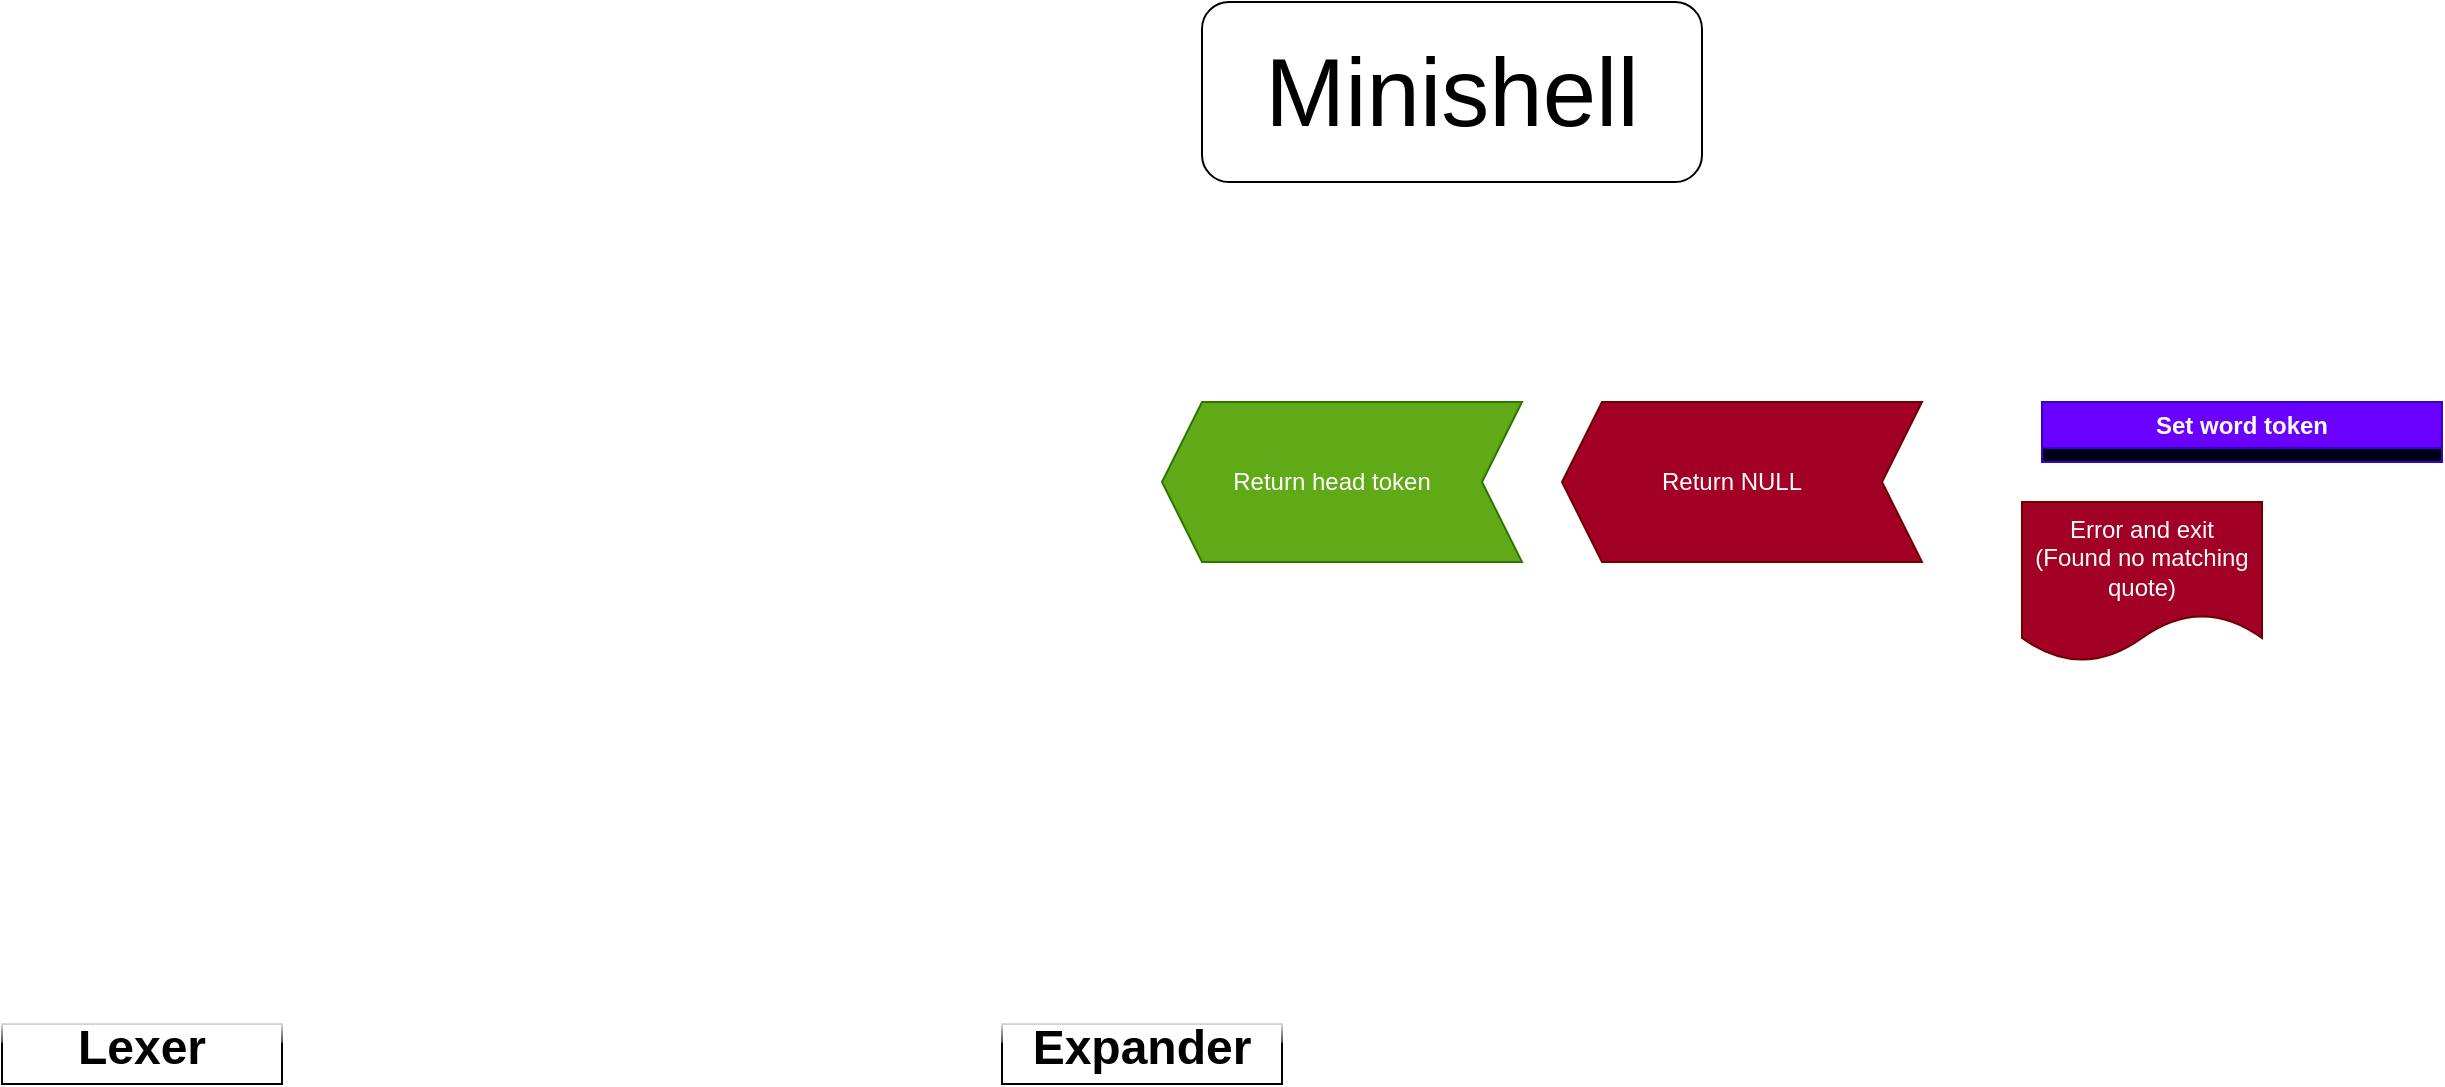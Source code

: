 <mxfile>
    <diagram id="C5RBs43oDa-KdzZeNtuy" name="Page-1">
        <mxGraphModel dx="2443" dy="1748" grid="1" gridSize="10" guides="1" tooltips="1" connect="1" arrows="1" fold="1" page="1" pageScale="1" pageWidth="827" pageHeight="1169" math="0" shadow="0">
            <root>
                <mxCell id="WIyWlLk6GJQsqaUBKTNV-0"/>
                <mxCell id="WIyWlLk6GJQsqaUBKTNV-1" parent="WIyWlLk6GJQsqaUBKTNV-0"/>
                <mxCell id="1C_44WFIdd-TZcVhpwmm-1" value="Lexer" style="swimlane;whiteSpace=wrap;html=1;swimlaneFillColor=none;labelBackgroundColor=none;labelBorderColor=none;fontSize=24;horizontal=1;fontStyle=1;align=center;perimeterSpacing=0;swimlaneLine=0;rounded=0;glass=1;shadow=0;" parent="WIyWlLk6GJQsqaUBKTNV-1" vertex="1" collapsed="1">
                    <mxGeometry x="-1590" y="-599" width="140" height="30" as="geometry">
                        <mxRectangle x="-1590" y="-599" width="1740" height="2419" as="alternateBounds"/>
                    </mxGeometry>
                </mxCell>
                <mxCell id="WIyWlLk6GJQsqaUBKTNV-3" value="Input string" style="rounded=1;whiteSpace=wrap;html=1;fontSize=12;glass=0;strokeWidth=1;shadow=0;" parent="1C_44WFIdd-TZcVhpwmm-1" vertex="1">
                    <mxGeometry x="540" y="170" width="120" height="40" as="geometry"/>
                </mxCell>
                <mxCell id="WIyWlLk6GJQsqaUBKTNV-6" value="is emptly?" style="rhombus;whiteSpace=wrap;html=1;shadow=0;fontFamily=Helvetica;fontSize=12;align=center;strokeWidth=1;spacing=6;spacingTop=-4;" parent="1C_44WFIdd-TZcVhpwmm-1" vertex="1">
                    <mxGeometry x="550" y="260" width="100" height="80" as="geometry"/>
                </mxCell>
                <mxCell id="WIyWlLk6GJQsqaUBKTNV-2" value="" style="rounded=0;html=1;jettySize=auto;orthogonalLoop=1;fontSize=11;endArrow=classic;endFill=1;endSize=8;strokeWidth=2;shadow=0;labelBackgroundColor=none;edgeStyle=orthogonalEdgeStyle;startArrow=oval;startFill=1;" parent="1C_44WFIdd-TZcVhpwmm-1" source="WIyWlLk6GJQsqaUBKTNV-3" target="WIyWlLk6GJQsqaUBKTNV-6" edge="1">
                    <mxGeometry relative="1" as="geometry"/>
                </mxCell>
                <mxCell id="WIyWlLk6GJQsqaUBKTNV-10" value="Special symbol?" style="rhombus;whiteSpace=wrap;html=1;shadow=0;fontFamily=Helvetica;fontSize=12;align=center;strokeWidth=1;spacing=6;spacingTop=-10;rounded=0;fillColor=default;" parent="1C_44WFIdd-TZcVhpwmm-1" vertex="1">
                    <mxGeometry x="699.94" y="1100" width="125" height="100" as="geometry"/>
                </mxCell>
                <mxCell id="TVcretjCaAnTR16Wa2_M-7" value="Scan char" style="rounded=1;whiteSpace=wrap;html=1;strokeWidth=1;" parent="1C_44WFIdd-TZcVhpwmm-1" vertex="1">
                    <mxGeometry x="549.94" y="580" width="100" height="40" as="geometry"/>
                </mxCell>
                <mxCell id="TVcretjCaAnTR16Wa2_M-4" value="No" style="edgeStyle=orthogonalEdgeStyle;rounded=0;orthogonalLoop=1;jettySize=auto;html=1;entryX=0.5;entryY=0;entryDx=0;entryDy=0;startArrow=oval;startFill=1;strokeWidth=2;" parent="1C_44WFIdd-TZcVhpwmm-1" source="WIyWlLk6GJQsqaUBKTNV-6" target="0" edge="1">
                    <mxGeometry x="-0.24" y="10" relative="1" as="geometry">
                        <mxPoint x="600" y="400" as="targetPoint"/>
                        <mxPoint as="offset"/>
                    </mxGeometry>
                </mxCell>
                <mxCell id="TVcretjCaAnTR16Wa2_M-26" style="edgeStyle=orthogonalEdgeStyle;orthogonalLoop=1;jettySize=auto;html=1;entryX=1;entryY=0.5;entryDx=0;entryDy=0;rounded=0;startArrow=oval;startFill=1;exitX=0.5;exitY=0;exitDx=0;exitDy=0;strokeWidth=2;" parent="1C_44WFIdd-TZcVhpwmm-1" source="TVcretjCaAnTR16Wa2_M-10" target="TVcretjCaAnTR16Wa2_M-7" edge="1">
                    <mxGeometry relative="1" as="geometry"/>
                </mxCell>
                <mxCell id="TVcretjCaAnTR16Wa2_M-10" value="move pointer based on return value" style="rounded=1;whiteSpace=wrap;html=1;strokeWidth=1;" parent="1C_44WFIdd-TZcVhpwmm-1" vertex="1">
                    <mxGeometry x="933.94" y="890" width="120" height="60" as="geometry"/>
                </mxCell>
                <mxCell id="TVcretjCaAnTR16Wa2_M-39" style="edgeStyle=orthogonalEdgeStyle;rounded=0;orthogonalLoop=1;jettySize=auto;html=1;entryX=0;entryY=0.5;entryDx=0;entryDy=0;startArrow=oval;startFill=1;strokeWidth=2;exitX=0.5;exitY=1;exitDx=0;exitDy=0;" parent="1C_44WFIdd-TZcVhpwmm-1" source="TVcretjCaAnTR16Wa2_M-185" target="WIyWlLk6GJQsqaUBKTNV-10" edge="1">
                    <mxGeometry relative="1" as="geometry">
                        <mxPoint x="599.94" y="1155" as="targetPoint"/>
                        <Array as="points">
                            <mxPoint x="599.94" y="1150"/>
                        </Array>
                        <mxPoint x="549.94" y="1129" as="sourcePoint"/>
                    </mxGeometry>
                </mxCell>
                <mxCell id="TVcretjCaAnTR16Wa2_M-37" value="End of line?" style="rhombus;whiteSpace=wrap;html=1;strokeWidth=1;" parent="1C_44WFIdd-TZcVhpwmm-1" vertex="1">
                    <mxGeometry x="539.94" y="860" width="120" height="120" as="geometry"/>
                </mxCell>
                <mxCell id="TVcretjCaAnTR16Wa2_M-71" style="edgeStyle=orthogonalEdgeStyle;rounded=0;orthogonalLoop=1;jettySize=auto;html=1;entryX=0.5;entryY=1;entryDx=0;entryDy=0;fillColor=#dae8fc;gradientColor=#7ea6e0;strokeColor=#6c8ebf;exitX=0.5;exitY=1;exitDx=0;exitDy=0;startArrow=oval;startFill=1;strokeWidth=2;" parent="1C_44WFIdd-TZcVhpwmm-1" source="TVcretjCaAnTR16Wa2_M-58" target="TVcretjCaAnTR16Wa2_M-10" edge="1">
                    <mxGeometry relative="1" as="geometry">
                        <Array as="points">
                            <mxPoint x="993.94" y="1185"/>
                            <mxPoint x="1109.94" y="1185"/>
                            <mxPoint x="1109.94" y="1043"/>
                            <mxPoint x="993.94" y="1043"/>
                        </Array>
                    </mxGeometry>
                </mxCell>
                <mxCell id="TVcretjCaAnTR16Wa2_M-129" value="Return value" style="edgeLabel;html=1;align=center;verticalAlign=middle;resizable=0;points=[];" parent="TVcretjCaAnTR16Wa2_M-71" vertex="1" connectable="0">
                    <mxGeometry x="-0.511" y="-2" relative="1" as="geometry">
                        <mxPoint x="-39" y="13" as="offset"/>
                    </mxGeometry>
                </mxCell>
                <mxCell id="TVcretjCaAnTR16Wa2_M-115" value="Return value" style="edgeStyle=orthogonalEdgeStyle;rounded=0;orthogonalLoop=1;jettySize=auto;html=1;entryX=1;entryY=0.5;entryDx=0;entryDy=0;fillColor=#dae8fc;strokeColor=#6c8ebf;gradientColor=#7ea6e0;startArrow=oval;startFill=1;strokeWidth=2;" parent="1C_44WFIdd-TZcVhpwmm-1" source="TVcretjCaAnTR16Wa2_M-72" target="TVcretjCaAnTR16Wa2_M-10" edge="1">
                    <mxGeometry x="-0.801" y="-20" relative="1" as="geometry">
                        <Array as="points">
                            <mxPoint x="762.94" y="1290"/>
                            <mxPoint x="1129.94" y="1290"/>
                            <mxPoint x="1129.94" y="920"/>
                        </Array>
                        <mxPoint as="offset"/>
                    </mxGeometry>
                </mxCell>
                <mxCell id="TVcretjCaAnTR16Wa2_M-128" style="edgeStyle=orthogonalEdgeStyle;rounded=0;orthogonalLoop=1;jettySize=auto;html=1;entryX=0.5;entryY=0;entryDx=0;entryDy=0;startArrow=oval;startFill=1;strokeWidth=2;" parent="1C_44WFIdd-TZcVhpwmm-1" source="TVcretjCaAnTR16Wa2_M-127" target="WIyWlLk6GJQsqaUBKTNV-3" edge="1">
                    <mxGeometry relative="1" as="geometry"/>
                </mxCell>
                <mxCell id="TVcretjCaAnTR16Wa2_M-127" value="Start" style="triangle;whiteSpace=wrap;html=1;fillColor=#0D4A01;strokeWidth=1;" parent="1C_44WFIdd-TZcVhpwmm-1" vertex="1">
                    <mxGeometry x="559.53" y="70" width="80.94" height="70" as="geometry"/>
                </mxCell>
                <mxCell id="TVcretjCaAnTR16Wa2_M-131" value="Whitspace?" style="rhombus;whiteSpace=wrap;html=1;strokeWidth=1;" parent="1C_44WFIdd-TZcVhpwmm-1" vertex="1">
                    <mxGeometry x="539.94" y="680" width="120" height="120" as="geometry"/>
                </mxCell>
                <mxCell id="TVcretjCaAnTR16Wa2_M-38" style="edgeStyle=orthogonalEdgeStyle;rounded=0;orthogonalLoop=1;jettySize=auto;html=1;startArrow=oval;startFill=1;strokeWidth=2;" parent="1C_44WFIdd-TZcVhpwmm-1" source="TVcretjCaAnTR16Wa2_M-7" target="TVcretjCaAnTR16Wa2_M-131" edge="1">
                    <mxGeometry relative="1" as="geometry"/>
                </mxCell>
                <mxCell id="TVcretjCaAnTR16Wa2_M-137" style="edgeStyle=orthogonalEdgeStyle;rounded=0;orthogonalLoop=1;jettySize=auto;html=1;entryX=0;entryY=0.5;entryDx=0;entryDy=0;startArrow=oval;startFill=1;strokeWidth=2;" parent="1C_44WFIdd-TZcVhpwmm-1" source="TVcretjCaAnTR16Wa2_M-134" target="TVcretjCaAnTR16Wa2_M-7" edge="1">
                    <mxGeometry relative="1" as="geometry">
                        <Array as="points">
                            <mxPoint x="409.94" y="600"/>
                        </Array>
                    </mxGeometry>
                </mxCell>
                <mxCell id="TVcretjCaAnTR16Wa2_M-134" value="move pointer + 1" style="rounded=1;whiteSpace=wrap;html=1;strokeWidth=1;" parent="1C_44WFIdd-TZcVhpwmm-1" vertex="1">
                    <mxGeometry x="339.94" y="715" width="140" height="50" as="geometry"/>
                </mxCell>
                <mxCell id="TVcretjCaAnTR16Wa2_M-136" value="Yes" style="edgeStyle=orthogonalEdgeStyle;rounded=0;orthogonalLoop=1;jettySize=auto;html=1;entryX=1;entryY=0.5;entryDx=0;entryDy=0;startArrow=oval;startFill=1;strokeColor=default;exitX=0;exitY=0.5;exitDx=0;exitDy=0;strokeWidth=2;" parent="1C_44WFIdd-TZcVhpwmm-1" source="TVcretjCaAnTR16Wa2_M-131" target="TVcretjCaAnTR16Wa2_M-134" edge="1">
                    <mxGeometry y="-15" relative="1" as="geometry">
                        <mxPoint x="559.94" y="1175" as="sourcePoint"/>
                        <mxPoint x="499.94" y="1175" as="targetPoint"/>
                        <mxPoint as="offset"/>
                    </mxGeometry>
                </mxCell>
                <mxCell id="TVcretjCaAnTR16Wa2_M-186" style="edgeStyle=orthogonalEdgeStyle;rounded=0;orthogonalLoop=1;jettySize=auto;html=1;startArrow=oval;startFill=1;strokeWidth=2;exitX=0.5;exitY=1;exitDx=0;exitDy=0;entryX=0.5;entryY=0;entryDx=0;entryDy=0;" parent="1C_44WFIdd-TZcVhpwmm-1" source="TVcretjCaAnTR16Wa2_M-37" target="TVcretjCaAnTR16Wa2_M-185" edge="1">
                    <mxGeometry relative="1" as="geometry">
                        <mxPoint x="619.94" y="939" as="sourcePoint"/>
                        <mxPoint x="619.94" y="1049" as="targetPoint"/>
                    </mxGeometry>
                </mxCell>
                <mxCell id="9" value="" style="edgeStyle=none;html=1;" parent="1C_44WFIdd-TZcVhpwmm-1" source="TVcretjCaAnTR16Wa2_M-185" target="8" edge="1">
                    <mxGeometry relative="1" as="geometry"/>
                </mxCell>
                <mxCell id="TVcretjCaAnTR16Wa2_M-185" value="Create new token" style="rounded=1;whiteSpace=wrap;html=1;strokeWidth=1;" parent="1C_44WFIdd-TZcVhpwmm-1" vertex="1">
                    <mxGeometry x="539.94" y="1049" width="120" height="60" as="geometry"/>
                </mxCell>
                <mxCell id="TVcretjCaAnTR16Wa2_M-138" style="edgeStyle=orthogonalEdgeStyle;rounded=0;orthogonalLoop=1;jettySize=auto;html=1;startArrow=oval;startFill=1;strokeWidth=2;entryX=0.5;entryY=0;entryDx=0;entryDy=0;" parent="1C_44WFIdd-TZcVhpwmm-1" target="TVcretjCaAnTR16Wa2_M-37" edge="1">
                    <mxGeometry relative="1" as="geometry">
                        <mxPoint x="599.94" y="809" as="sourcePoint"/>
                        <mxPoint x="599.94" y="849" as="targetPoint"/>
                    </mxGeometry>
                </mxCell>
                <mxCell id="TVcretjCaAnTR16Wa2_M-139" value="No" style="edgeLabel;html=1;align=center;verticalAlign=middle;resizable=0;points=[];" parent="TVcretjCaAnTR16Wa2_M-138" vertex="1" connectable="0">
                    <mxGeometry x="-0.033" y="-2" relative="1" as="geometry">
                        <mxPoint x="22" as="offset"/>
                    </mxGeometry>
                </mxCell>
                <mxCell id="TVcretjCaAnTR16Wa2_M-58" value="Set special symbol token" style="swimlane;whiteSpace=wrap;html=1;swimlaneFillColor=#000014;fillColor=#6a00ff;fontColor=#ffffff;strokeColor=#3700CC;strokeWidth=1;gradientColor=none;verticalAlign=middle;" parent="1C_44WFIdd-TZcVhpwmm-1" vertex="1" collapsed="1">
                    <mxGeometry x="893.94" y="1135" width="200" height="30" as="geometry">
                        <mxRectangle x="893.94" y="1135" width="356" height="435" as="alternateBounds"/>
                    </mxGeometry>
                </mxCell>
                <mxCell id="TVcretjCaAnTR16Wa2_M-63" style="edgeStyle=orthogonalEdgeStyle;rounded=0;orthogonalLoop=1;jettySize=auto;html=1;entryX=0.5;entryY=0;entryDx=0;entryDy=0;" parent="TVcretjCaAnTR16Wa2_M-58" source="TVcretjCaAnTR16Wa2_M-59" target="TVcretjCaAnTR16Wa2_M-61" edge="1">
                    <mxGeometry relative="1" as="geometry"/>
                </mxCell>
                <mxCell id="TVcretjCaAnTR16Wa2_M-59" value="Check which symbol" style="rounded=1;whiteSpace=wrap;html=1;" parent="TVcretjCaAnTR16Wa2_M-58" vertex="1">
                    <mxGeometry x="77.25" y="105" width="177.5" height="30" as="geometry"/>
                </mxCell>
                <mxCell id="TVcretjCaAnTR16Wa2_M-64" style="edgeStyle=orthogonalEdgeStyle;rounded=0;orthogonalLoop=1;jettySize=auto;html=1;entryX=0.5;entryY=0;entryDx=0;entryDy=0;" parent="TVcretjCaAnTR16Wa2_M-58" source="TVcretjCaAnTR16Wa2_M-61" target="TVcretjCaAnTR16Wa2_M-62" edge="1">
                    <mxGeometry relative="1" as="geometry"/>
                </mxCell>
                <mxCell id="TVcretjCaAnTR16Wa2_M-61" value="set token type and string based on symbol" style="rounded=1;whiteSpace=wrap;html=1;" parent="TVcretjCaAnTR16Wa2_M-58" vertex="1">
                    <mxGeometry x="76" y="155" width="181.25" height="35" as="geometry"/>
                </mxCell>
                <mxCell id="TVcretjCaAnTR16Wa2_M-67" style="edgeStyle=orthogonalEdgeStyle;rounded=0;orthogonalLoop=1;jettySize=auto;html=1;entryX=0.5;entryY=0;entryDx=0;entryDy=0;" parent="TVcretjCaAnTR16Wa2_M-58" source="TVcretjCaAnTR16Wa2_M-62" target="TVcretjCaAnTR16Wa2_M-197" edge="1">
                    <mxGeometry relative="1" as="geometry">
                        <mxPoint x="166" y="310" as="targetPoint"/>
                    </mxGeometry>
                </mxCell>
                <mxCell id="TVcretjCaAnTR16Wa2_M-62" value="Set return value based on string length" style="rounded=1;whiteSpace=wrap;html=1;" parent="TVcretjCaAnTR16Wa2_M-58" vertex="1">
                    <mxGeometry x="77.25" y="215" width="177.5" height="40" as="geometry"/>
                </mxCell>
                <mxCell id="TVcretjCaAnTR16Wa2_M-196" style="edgeStyle=orthogonalEdgeStyle;rounded=0;orthogonalLoop=1;jettySize=auto;html=1;entryX=0.5;entryY=0;entryDx=0;entryDy=0;" parent="TVcretjCaAnTR16Wa2_M-58" source="TVcretjCaAnTR16Wa2_M-195" target="TVcretjCaAnTR16Wa2_M-59" edge="1">
                    <mxGeometry relative="1" as="geometry"/>
                </mxCell>
                <mxCell id="TVcretjCaAnTR16Wa2_M-195" value="Start" style="triangle;whiteSpace=wrap;html=1;fillColor=#0D4A01;" parent="TVcretjCaAnTR16Wa2_M-58" vertex="1">
                    <mxGeometry x="137.71" y="35" width="57.81" height="50" as="geometry"/>
                </mxCell>
                <mxCell id="TVcretjCaAnTR16Wa2_M-197" value="Return string length" style="shape=step;perimeter=stepPerimeter;whiteSpace=wrap;html=1;fixedSize=1;flipV=0;flipH=1;spacingRight=10;fillColor=#0050ef;fontColor=#ffffff;strokeColor=#001DBC;" parent="TVcretjCaAnTR16Wa2_M-58" vertex="1">
                    <mxGeometry x="76" y="285" width="180" height="80" as="geometry"/>
                </mxCell>
                <mxCell id="TVcretjCaAnTR16Wa2_M-27" style="edgeStyle=orthogonalEdgeStyle;rounded=0;orthogonalLoop=1;jettySize=auto;html=1;entryX=0.5;entryY=0;entryDx=0;entryDy=0;startArrow=oval;startFill=1;strokeWidth=2;" parent="1C_44WFIdd-TZcVhpwmm-1" source="WIyWlLk6GJQsqaUBKTNV-10" target="TVcretjCaAnTR16Wa2_M-58" edge="1">
                    <mxGeometry relative="1" as="geometry">
                        <mxPoint x="872.44" y="1150" as="targetPoint"/>
                        <Array as="points">
                            <mxPoint x="859.94" y="1150"/>
                            <mxPoint x="859.94" y="1120"/>
                            <mxPoint x="993.94" y="1120"/>
                        </Array>
                    </mxGeometry>
                </mxCell>
                <mxCell id="TVcretjCaAnTR16Wa2_M-35" value="Yes" style="edgeLabel;html=1;align=center;verticalAlign=middle;resizable=0;points=[];" parent="TVcretjCaAnTR16Wa2_M-27" vertex="1" connectable="0">
                    <mxGeometry x="-0.469" y="2" relative="1" as="geometry">
                        <mxPoint x="20" y="-13" as="offset"/>
                    </mxGeometry>
                </mxCell>
                <mxCell id="TVcretjCaAnTR16Wa2_M-72" value="Set word token" style="swimlane;whiteSpace=wrap;html=1;fillColor=#6a00ff;fontColor=#ffffff;strokeColor=#3700CC;swimlaneFillColor=#000014;strokeWidth=1;" parent="1C_44WFIdd-TZcVhpwmm-1" vertex="1" collapsed="1">
                    <mxGeometry x="662.44" y="1245" width="200" height="30" as="geometry">
                        <mxRectangle x="662.44" y="1245" width="1020" height="1035" as="alternateBounds"/>
                    </mxGeometry>
                </mxCell>
                <mxCell id="TVcretjCaAnTR16Wa2_M-82" value="Yes" style="edgeStyle=orthogonalEdgeStyle;rounded=0;orthogonalLoop=1;jettySize=auto;html=1;entryX=0.5;entryY=0;entryDx=0;entryDy=0;" parent="TVcretjCaAnTR16Wa2_M-72" source="TVcretjCaAnTR16Wa2_M-80" target="TVcretjCaAnTR16Wa2_M-81" edge="1">
                    <mxGeometry x="-0.013" y="15" relative="1" as="geometry">
                        <mxPoint as="offset"/>
                    </mxGeometry>
                </mxCell>
                <mxCell id="TVcretjCaAnTR16Wa2_M-100" style="edgeStyle=orthogonalEdgeStyle;rounded=0;orthogonalLoop=1;jettySize=auto;html=1;entryX=0.5;entryY=0;entryDx=0;entryDy=0;" parent="TVcretjCaAnTR16Wa2_M-72" source="TVcretjCaAnTR16Wa2_M-80" target="TVcretjCaAnTR16Wa2_M-99" edge="1">
                    <mxGeometry relative="1" as="geometry"/>
                </mxCell>
                <mxCell id="TVcretjCaAnTR16Wa2_M-101" value="No" style="edgeLabel;html=1;align=center;verticalAlign=middle;resizable=0;points=[];" parent="TVcretjCaAnTR16Wa2_M-100" vertex="1" connectable="0">
                    <mxGeometry x="-0.123" y="-3" relative="1" as="geometry">
                        <mxPoint x="23" as="offset"/>
                    </mxGeometry>
                </mxCell>
                <mxCell id="TVcretjCaAnTR16Wa2_M-80" value="Is single or double quote?" style="rhombus;whiteSpace=wrap;html=1;" parent="TVcretjCaAnTR16Wa2_M-72" vertex="1">
                    <mxGeometry x="299.07" y="140" width="120" height="120" as="geometry"/>
                </mxCell>
                <mxCell id="TVcretjCaAnTR16Wa2_M-189" style="edgeStyle=orthogonalEdgeStyle;rounded=0;orthogonalLoop=1;jettySize=auto;html=1;entryX=0;entryY=0.5;entryDx=0;entryDy=0;fillColor=#dae8fc;gradientColor=#7ea6e0;strokeColor=#6c8ebf;startArrow=none;" parent="TVcretjCaAnTR16Wa2_M-72" source="14" target="TVcretjCaAnTR16Wa2_M-80" edge="1">
                    <mxGeometry relative="1" as="geometry">
                        <Array as="points">
                            <mxPoint x="248" y="200"/>
                        </Array>
                    </mxGeometry>
                </mxCell>
                <mxCell id="TVcretjCaAnTR16Wa2_M-190" value="Return value" style="edgeLabel;html=1;align=center;verticalAlign=middle;resizable=0;points=[];" parent="TVcretjCaAnTR16Wa2_M-189" vertex="1" connectable="0">
                    <mxGeometry x="0.052" y="-2" relative="1" as="geometry">
                        <mxPoint x="263" y="-368" as="offset"/>
                    </mxGeometry>
                </mxCell>
                <mxCell id="TVcretjCaAnTR16Wa2_M-81" value="Search matching quote" style="swimlane;whiteSpace=wrap;html=1;labelBackgroundColor=none;labelBorderColor=none;swimlaneFillColor=default;fillColor=#d80073;strokeColor=#A50040;fontColor=#ffffff;" parent="TVcretjCaAnTR16Wa2_M-72" vertex="1">
                    <mxGeometry x="538.44" y="105" width="462.5" height="645" as="geometry">
                        <mxRectangle x="538.44" y="105" width="170" height="30" as="alternateBounds"/>
                    </mxGeometry>
                </mxCell>
                <mxCell id="TVcretjCaAnTR16Wa2_M-95" style="edgeStyle=orthogonalEdgeStyle;rounded=0;orthogonalLoop=1;jettySize=auto;html=1;entryX=0.5;entryY=0;entryDx=0;entryDy=0;" parent="TVcretjCaAnTR16Wa2_M-81" source="TVcretjCaAnTR16Wa2_M-83" target="TVcretjCaAnTR16Wa2_M-88" edge="1">
                    <mxGeometry relative="1" as="geometry"/>
                </mxCell>
                <mxCell id="TVcretjCaAnTR16Wa2_M-83" value="move pointer + 1" style="rounded=1;whiteSpace=wrap;html=1;" parent="TVcretjCaAnTR16Wa2_M-81" vertex="1">
                    <mxGeometry x="172.5" y="210" width="130" height="30" as="geometry"/>
                </mxCell>
                <mxCell id="TVcretjCaAnTR16Wa2_M-87" value="Yes" style="edgeStyle=orthogonalEdgeStyle;rounded=0;orthogonalLoop=1;jettySize=auto;html=1;entryX=0.5;entryY=0;entryDx=0;entryDy=0;" parent="TVcretjCaAnTR16Wa2_M-81" source="TVcretjCaAnTR16Wa2_M-84" target="TVcretjCaAnTR16Wa2_M-193" edge="1">
                    <mxGeometry y="15" relative="1" as="geometry">
                        <mxPoint x="237.5" y="550" as="targetPoint"/>
                        <mxPoint as="offset"/>
                    </mxGeometry>
                </mxCell>
                <mxCell id="TVcretjCaAnTR16Wa2_M-93" style="edgeStyle=orthogonalEdgeStyle;rounded=0;orthogonalLoop=1;jettySize=auto;html=1;exitX=1;exitY=0.5;exitDx=0;exitDy=0;entryX=1;entryY=0.5;entryDx=0;entryDy=0;" parent="TVcretjCaAnTR16Wa2_M-81" source="TVcretjCaAnTR16Wa2_M-84" target="TVcretjCaAnTR16Wa2_M-83" edge="1">
                    <mxGeometry relative="1" as="geometry">
                        <Array as="points">
                            <mxPoint x="350" y="460"/>
                            <mxPoint x="350" y="225"/>
                        </Array>
                    </mxGeometry>
                </mxCell>
                <mxCell id="TVcretjCaAnTR16Wa2_M-96" value="No" style="edgeLabel;html=1;align=center;verticalAlign=middle;resizable=0;points=[];" parent="TVcretjCaAnTR16Wa2_M-93" vertex="1" connectable="0">
                    <mxGeometry x="-0.145" relative="1" as="geometry">
                        <mxPoint x="17" y="-25" as="offset"/>
                    </mxGeometry>
                </mxCell>
                <mxCell id="TVcretjCaAnTR16Wa2_M-84" value="found matching quote?" style="rhombus;whiteSpace=wrap;html=1;spacingTop=11;" parent="TVcretjCaAnTR16Wa2_M-81" vertex="1">
                    <mxGeometry x="187.5" y="410" width="100" height="100" as="geometry"/>
                </mxCell>
                <mxCell id="TVcretjCaAnTR16Wa2_M-94" style="edgeStyle=orthogonalEdgeStyle;rounded=0;orthogonalLoop=1;jettySize=auto;html=1;entryX=0.5;entryY=0;entryDx=0;entryDy=0;" parent="TVcretjCaAnTR16Wa2_M-81" source="TVcretjCaAnTR16Wa2_M-85" target="TVcretjCaAnTR16Wa2_M-83" edge="1">
                    <mxGeometry relative="1" as="geometry"/>
                </mxCell>
                <mxCell id="TVcretjCaAnTR16Wa2_M-85" value="Save quote in variable" style="rounded=1;whiteSpace=wrap;html=1;" parent="TVcretjCaAnTR16Wa2_M-81" vertex="1">
                    <mxGeometry x="170" y="150" width="135" height="30" as="geometry"/>
                </mxCell>
                <mxCell id="TVcretjCaAnTR16Wa2_M-89" value="No" style="edgeStyle=orthogonalEdgeStyle;rounded=0;orthogonalLoop=1;jettySize=auto;html=1;entryX=0.5;entryY=0;entryDx=0;entryDy=0;labelPosition=center;verticalLabelPosition=middle;align=center;verticalAlign=middle;" parent="TVcretjCaAnTR16Wa2_M-81" source="TVcretjCaAnTR16Wa2_M-88" target="TVcretjCaAnTR16Wa2_M-84" edge="1">
                    <mxGeometry x="0.184" y="15" relative="1" as="geometry">
                        <mxPoint as="offset"/>
                    </mxGeometry>
                </mxCell>
                <mxCell id="TVcretjCaAnTR16Wa2_M-91" style="edgeStyle=orthogonalEdgeStyle;rounded=0;orthogonalLoop=1;jettySize=auto;html=1;entryX=1;entryY=0.5;entryDx=0;entryDy=0;" parent="TVcretjCaAnTR16Wa2_M-81" source="TVcretjCaAnTR16Wa2_M-88" target="TVcretjCaAnTR16Wa2_M-90" edge="1">
                    <mxGeometry relative="1" as="geometry"/>
                </mxCell>
                <mxCell id="TVcretjCaAnTR16Wa2_M-92" value="Yes" style="edgeLabel;html=1;align=center;verticalAlign=middle;resizable=0;points=[];" parent="TVcretjCaAnTR16Wa2_M-91" vertex="1" connectable="0">
                    <mxGeometry x="-0.196" y="1" relative="1" as="geometry">
                        <mxPoint y="-20" as="offset"/>
                    </mxGeometry>
                </mxCell>
                <mxCell id="TVcretjCaAnTR16Wa2_M-88" value="reached end of line?" style="rhombus;whiteSpace=wrap;html=1;spacingTop=10;" parent="TVcretjCaAnTR16Wa2_M-81" vertex="1">
                    <mxGeometry x="187.5" y="279" width="100" height="100" as="geometry"/>
                </mxCell>
                <mxCell id="TVcretjCaAnTR16Wa2_M-90" value="Error and exit&lt;br&gt;(Found no matching quote)" style="shape=document;whiteSpace=wrap;html=1;boundedLbl=1;fillColor=#a20025;fontColor=#ffffff;strokeColor=#6F0000;" parent="TVcretjCaAnTR16Wa2_M-81" vertex="1">
                    <mxGeometry x="10" y="289" width="120" height="80" as="geometry"/>
                </mxCell>
                <mxCell id="TVcretjCaAnTR16Wa2_M-126" style="edgeStyle=orthogonalEdgeStyle;rounded=0;orthogonalLoop=1;jettySize=auto;html=1;entryX=0.5;entryY=0;entryDx=0;entryDy=0;" parent="TVcretjCaAnTR16Wa2_M-81" source="TVcretjCaAnTR16Wa2_M-124" target="TVcretjCaAnTR16Wa2_M-85" edge="1">
                    <mxGeometry relative="1" as="geometry"/>
                </mxCell>
                <mxCell id="TVcretjCaAnTR16Wa2_M-124" value="Start" style="triangle;whiteSpace=wrap;html=1;fillColor=#0D4A01;" parent="TVcretjCaAnTR16Wa2_M-81" vertex="1">
                    <mxGeometry x="197.03" y="50" width="80.94" height="70" as="geometry"/>
                </mxCell>
                <mxCell id="TVcretjCaAnTR16Wa2_M-193" value="Return difference to starting point" style="shape=step;perimeter=stepPerimeter;whiteSpace=wrap;html=1;fixedSize=1;flipV=0;flipH=1;spacingRight=10;fillColor=#0050ef;fontColor=#ffffff;strokeColor=#001DBC;" parent="TVcretjCaAnTR16Wa2_M-81" vertex="1">
                    <mxGeometry x="147.5" y="550" width="180" height="80" as="geometry"/>
                </mxCell>
                <mxCell id="TVcretjCaAnTR16Wa2_M-103" value="" style="edgeStyle=orthogonalEdgeStyle;rounded=0;orthogonalLoop=1;jettySize=auto;html=1;entryX=0.5;entryY=0;entryDx=0;entryDy=0;jumpStyle=line;exitX=0.5;exitY=1;exitDx=0;exitDy=0;" parent="TVcretjCaAnTR16Wa2_M-72" source="TVcretjCaAnTR16Wa2_M-99" target="TVcretjCaAnTR16Wa2_M-109" edge="1">
                    <mxGeometry relative="1" as="geometry">
                        <mxPoint x="417.5" y="435" as="sourcePoint"/>
                        <mxPoint x="139.07" y="370" as="targetPoint"/>
                    </mxGeometry>
                </mxCell>
                <mxCell id="TVcretjCaAnTR16Wa2_M-110" value="Yes" style="edgeLabel;html=1;align=center;verticalAlign=middle;resizable=0;points=[];" parent="TVcretjCaAnTR16Wa2_M-103" vertex="1" connectable="0">
                    <mxGeometry x="-0.224" y="-2" relative="1" as="geometry">
                        <mxPoint x="20" y="-9" as="offset"/>
                    </mxGeometry>
                </mxCell>
                <mxCell id="TVcretjCaAnTR16Wa2_M-112" style="edgeStyle=orthogonalEdgeStyle;rounded=0;orthogonalLoop=1;jettySize=auto;html=1;exitX=0;exitY=0.5;exitDx=0;exitDy=0;entryX=0.5;entryY=1;entryDx=0;entryDy=0;jumpStyle=line;" parent="TVcretjCaAnTR16Wa2_M-72" source="TVcretjCaAnTR16Wa2_M-99" target="TVcretjCaAnTR16Wa2_M-111" edge="1">
                    <mxGeometry relative="1" as="geometry"/>
                </mxCell>
                <mxCell id="TVcretjCaAnTR16Wa2_M-188" value="No" style="edgeLabel;html=1;align=center;verticalAlign=middle;resizable=0;points=[];" parent="TVcretjCaAnTR16Wa2_M-112" vertex="1" connectable="0">
                    <mxGeometry x="-0.562" y="-1" relative="1" as="geometry">
                        <mxPoint x="-20" y="-19" as="offset"/>
                    </mxGeometry>
                </mxCell>
                <mxCell id="TVcretjCaAnTR16Wa2_M-99" value="Whitespace or Special char?" style="rhombus;whiteSpace=wrap;html=1;" parent="TVcretjCaAnTR16Wa2_M-72" vertex="1">
                    <mxGeometry x="299.07" y="310" width="120" height="120" as="geometry"/>
                </mxCell>
                <mxCell id="TVcretjCaAnTR16Wa2_M-109" value="Return length difference between starting pointer" style="shape=step;perimeter=stepPerimeter;whiteSpace=wrap;html=1;fixedSize=1;flipV=0;flipH=1;spacingRight=10;fillColor=#0050ef;fontColor=#ffffff;strokeColor=#001DBC;" parent="TVcretjCaAnTR16Wa2_M-72" vertex="1">
                    <mxGeometry x="269.07" y="794" width="180" height="80" as="geometry"/>
                </mxCell>
                <mxCell id="TVcretjCaAnTR16Wa2_M-113" style="edgeStyle=orthogonalEdgeStyle;rounded=0;orthogonalLoop=1;jettySize=auto;html=1;entryX=0;entryY=0.5;entryDx=0;entryDy=0;" parent="TVcretjCaAnTR16Wa2_M-72" source="TVcretjCaAnTR16Wa2_M-111" target="TVcretjCaAnTR16Wa2_M-80" edge="1">
                    <mxGeometry relative="1" as="geometry">
                        <Array as="points">
                            <mxPoint x="299" y="185"/>
                        </Array>
                    </mxGeometry>
                </mxCell>
                <mxCell id="TVcretjCaAnTR16Wa2_M-111" value="Move string pointer + 1" style="rounded=1;whiteSpace=wrap;html=1;" parent="TVcretjCaAnTR16Wa2_M-72" vertex="1">
                    <mxGeometry x="77.5" y="160" width="90" height="80" as="geometry"/>
                </mxCell>
                <mxCell id="TVcretjCaAnTR16Wa2_M-122" style="edgeStyle=orthogonalEdgeStyle;rounded=0;orthogonalLoop=1;jettySize=auto;html=1;entryX=0.5;entryY=0;entryDx=0;entryDy=0;" parent="TVcretjCaAnTR16Wa2_M-72" source="TVcretjCaAnTR16Wa2_M-120" target="TVcretjCaAnTR16Wa2_M-80" edge="1">
                    <mxGeometry relative="1" as="geometry"/>
                </mxCell>
                <mxCell id="TVcretjCaAnTR16Wa2_M-120" value="Start" style="triangle;whiteSpace=wrap;html=1;fillColor=#0D4A01;" parent="TVcretjCaAnTR16Wa2_M-72" vertex="1">
                    <mxGeometry x="312.82" y="40" width="92.5" height="80" as="geometry"/>
                </mxCell>
                <mxCell id="15" value="" style="edgeStyle=orthogonalEdgeStyle;rounded=0;orthogonalLoop=1;jettySize=auto;html=1;entryX=0.5;entryY=1;entryDx=0;entryDy=0;fillColor=#dae8fc;gradientColor=#7ea6e0;strokeColor=#6c8ebf;endArrow=classic;endFill=1;jumpStyle=line;" parent="TVcretjCaAnTR16Wa2_M-72" source="TVcretjCaAnTR16Wa2_M-81" target="14" edge="1">
                    <mxGeometry relative="1" as="geometry">
                        <Array as="points">
                            <mxPoint x="770" y="935"/>
                            <mxPoint x="248" y="935"/>
                        </Array>
                        <mxPoint x="-389.12" y="1160.053" as="sourcePoint"/>
                        <mxPoint x="-628.49" y="835" as="targetPoint"/>
                    </mxGeometry>
                </mxCell>
                <mxCell id="14" value="Move pointer based on return value" style="rounded=1;whiteSpace=wrap;html=1;" parent="TVcretjCaAnTR16Wa2_M-72" vertex="1">
                    <mxGeometry x="187.56" y="260" width="120" height="60" as="geometry"/>
                </mxCell>
                <mxCell id="TVcretjCaAnTR16Wa2_M-33" style="edgeStyle=orthogonalEdgeStyle;rounded=0;orthogonalLoop=1;jettySize=auto;html=1;exitX=0.5;exitY=1;exitDx=0;exitDy=0;entryX=0.5;entryY=0;entryDx=0;entryDy=0;startArrow=oval;startFill=1;strokeWidth=2;" parent="1C_44WFIdd-TZcVhpwmm-1" source="WIyWlLk6GJQsqaUBKTNV-10" target="TVcretjCaAnTR16Wa2_M-72" edge="1">
                    <mxGeometry relative="1" as="geometry">
                        <mxPoint x="762.44" y="1255" as="targetPoint"/>
                    </mxGeometry>
                </mxCell>
                <mxCell id="TVcretjCaAnTR16Wa2_M-34" value="No" style="edgeLabel;html=1;align=center;verticalAlign=middle;resizable=0;points=[];" parent="TVcretjCaAnTR16Wa2_M-33" vertex="1" connectable="0">
                    <mxGeometry x="-0.368" y="-1" relative="1" as="geometry">
                        <mxPoint x="19" y="8" as="offset"/>
                    </mxGeometry>
                </mxCell>
                <mxCell id="TVcretjCaAnTR16Wa2_M-198" value="Return head token" style="shape=step;perimeter=stepPerimeter;whiteSpace=wrap;html=1;fixedSize=1;flipV=0;flipH=1;spacingRight=10;fillColor=#60a917;fontColor=#ffffff;strokeColor=#2D7600;" parent="1C_44WFIdd-TZcVhpwmm-1" vertex="1">
                    <mxGeometry x="69.94" y="880" width="180" height="80" as="geometry"/>
                </mxCell>
                <mxCell id="TVcretjCaAnTR16Wa2_M-41" style="edgeStyle=orthogonalEdgeStyle;rounded=0;orthogonalLoop=1;jettySize=auto;html=1;verticalAlign=middle;jumpStyle=line;entryX=1;entryY=0.5;entryDx=0;entryDy=0;startArrow=oval;startFill=1;strokeWidth=2;" parent="1C_44WFIdd-TZcVhpwmm-1" source="TVcretjCaAnTR16Wa2_M-37" target="TVcretjCaAnTR16Wa2_M-198" edge="1">
                    <mxGeometry relative="1" as="geometry">
                        <mxPoint x="249.94" y="920" as="targetPoint"/>
                    </mxGeometry>
                </mxCell>
                <mxCell id="TVcretjCaAnTR16Wa2_M-140" value="Yes" style="edgeLabel;html=1;align=center;verticalAlign=middle;resizable=0;points=[];" parent="TVcretjCaAnTR16Wa2_M-41" vertex="1" connectable="0">
                    <mxGeometry x="0.022" y="-2" relative="1" as="geometry">
                        <mxPoint x="-2" y="-18" as="offset"/>
                    </mxGeometry>
                </mxCell>
                <mxCell id="TVcretjCaAnTR16Wa2_M-199" value="Return NULL" style="shape=step;perimeter=stepPerimeter;whiteSpace=wrap;html=1;fixedSize=1;flipV=0;flipH=1;spacingRight=10;fillColor=#a20025;fontColor=#ffffff;strokeColor=#6F0000;" parent="1C_44WFIdd-TZcVhpwmm-1" vertex="1">
                    <mxGeometry x="710" y="260" width="180" height="80" as="geometry"/>
                </mxCell>
                <mxCell id="WIyWlLk6GJQsqaUBKTNV-5" value="Yes" style="edgeStyle=orthogonalEdgeStyle;rounded=0;html=1;jettySize=auto;orthogonalLoop=1;fontSize=11;endArrow=classic;endFill=1;endSize=8;strokeWidth=2;shadow=0;labelBackgroundColor=none;startArrow=oval;startFill=1;entryX=0;entryY=0.5;entryDx=0;entryDy=0;" parent="1C_44WFIdd-TZcVhpwmm-1" source="WIyWlLk6GJQsqaUBKTNV-6" target="TVcretjCaAnTR16Wa2_M-199" edge="1">
                    <mxGeometry y="10" relative="1" as="geometry">
                        <mxPoint as="offset"/>
                        <mxPoint x="700" y="300" as="targetPoint"/>
                        <Array as="points">
                            <mxPoint x="675" y="300"/>
                            <mxPoint x="770" y="301"/>
                        </Array>
                    </mxGeometry>
                </mxCell>
                <mxCell id="1" style="edgeStyle=none;html=1;entryX=0.5;entryY=0;entryDx=0;entryDy=0;" parent="1C_44WFIdd-TZcVhpwmm-1" source="0" target="TVcretjCaAnTR16Wa2_M-7" edge="1">
                    <mxGeometry relative="1" as="geometry"/>
                </mxCell>
                <mxCell id="0" value="Create Head variable with NULL" style="rounded=0;whiteSpace=wrap;html=1;" parent="1C_44WFIdd-TZcVhpwmm-1" vertex="1">
                    <mxGeometry x="539.94" y="449" width="120" height="60" as="geometry"/>
                </mxCell>
                <mxCell id="11" value="Yes" style="edgeStyle=none;html=1;" parent="1C_44WFIdd-TZcVhpwmm-1" source="8" target="10" edge="1">
                    <mxGeometry x="-0.111" y="10" relative="1" as="geometry">
                        <mxPoint as="offset"/>
                    </mxGeometry>
                </mxCell>
                <mxCell id="8" value="head == NULL?" style="rhombus;whiteSpace=wrap;html=1;rounded=1;strokeWidth=1;" parent="1C_44WFIdd-TZcVhpwmm-1" vertex="1">
                    <mxGeometry x="420.0" y="1039" width="80" height="80" as="geometry"/>
                </mxCell>
                <mxCell id="10" value="head = new token" style="whiteSpace=wrap;html=1;rounded=1;strokeWidth=1;" parent="1C_44WFIdd-TZcVhpwmm-1" vertex="1">
                    <mxGeometry x="400.0" y="1205" width="120" height="60" as="geometry"/>
                </mxCell>
                <mxCell id="1C_44WFIdd-TZcVhpwmm-2" value="Minishell" style="rounded=1;whiteSpace=wrap;html=1;fontSize=48;" parent="WIyWlLk6GJQsqaUBKTNV-1" vertex="1">
                    <mxGeometry x="-990" y="-1110" width="250" height="90" as="geometry"/>
                </mxCell>
                <mxCell id="1C_44WFIdd-TZcVhpwmm-3" value="Expander" style="swimlane;whiteSpace=wrap;html=1;swimlaneFillColor=none;labelBackgroundColor=none;labelBorderColor=none;fontSize=24;horizontal=1;fontStyle=1;align=center;perimeterSpacing=0;swimlaneLine=0;rounded=0;glass=1;shadow=0;startSize=23;spacingLeft=0;spacingRight=0;fontColor=default;" parent="WIyWlLk6GJQsqaUBKTNV-1" vertex="1" collapsed="1">
                    <mxGeometry x="-1090" y="-599" width="140" height="30" as="geometry">
                        <mxRectangle x="-1090" y="-599" width="1740" height="1870" as="alternateBounds"/>
                    </mxGeometry>
                </mxCell>
                <mxCell id="1C_44WFIdd-TZcVhpwmm-126" style="edgeStyle=orthogonalEdgeStyle;rounded=0;orthogonalLoop=1;jettySize=auto;html=1;entryX=0.5;entryY=0;entryDx=0;entryDy=0;" parent="1C_44WFIdd-TZcVhpwmm-3" source="1C_44WFIdd-TZcVhpwmm-4" target="1C_44WFIdd-TZcVhpwmm-82" edge="1">
                    <mxGeometry relative="1" as="geometry"/>
                </mxCell>
                <mxCell id="1C_44WFIdd-TZcVhpwmm-4" value="Input linked list" style="rounded=1;whiteSpace=wrap;html=1;fontSize=12;glass=0;strokeWidth=1;shadow=0;" parent="1C_44WFIdd-TZcVhpwmm-3" vertex="1">
                    <mxGeometry x="770" y="170" width="120" height="40" as="geometry"/>
                </mxCell>
                <mxCell id="1C_44WFIdd-TZcVhpwmm-19" value="Start" style="triangle;whiteSpace=wrap;html=1;fillColor=#0D4A01;strokeWidth=1;" parent="1C_44WFIdd-TZcVhpwmm-3" vertex="1">
                    <mxGeometry x="789.53" y="70" width="80.94" height="70" as="geometry"/>
                </mxCell>
                <mxCell id="1C_44WFIdd-TZcVhpwmm-87" value="Yes" style="edgeStyle=orthogonalEdgeStyle;rounded=0;orthogonalLoop=1;jettySize=auto;html=1;entryX=1;entryY=0.5;entryDx=0;entryDy=0;exitX=0;exitY=0.5;exitDx=0;exitDy=0;" parent="1C_44WFIdd-TZcVhpwmm-3" source="1C_44WFIdd-TZcVhpwmm-82" target="1C_44WFIdd-TZcVhpwmm-90" edge="1">
                    <mxGeometry x="-0.054" y="-10" relative="1" as="geometry">
                        <mxPoint x="789.53" y="288.72" as="sourcePoint"/>
                        <mxPoint x="669.53" y="288.72" as="targetPoint"/>
                        <mxPoint as="offset"/>
                    </mxGeometry>
                </mxCell>
                <mxCell id="1C_44WFIdd-TZcVhpwmm-128" value="No" style="edgeStyle=orthogonalEdgeStyle;rounded=0;orthogonalLoop=1;jettySize=auto;html=1;entryX=0.5;entryY=0;entryDx=0;entryDy=0;" parent="1C_44WFIdd-TZcVhpwmm-3" source="1C_44WFIdd-TZcVhpwmm-82" target="1C_44WFIdd-TZcVhpwmm-148" edge="1">
                    <mxGeometry x="-0.506" y="13" relative="1" as="geometry">
                        <mxPoint as="offset"/>
                    </mxGeometry>
                </mxCell>
                <mxCell id="1C_44WFIdd-TZcVhpwmm-82" value="list empty?" style="rhombus;whiteSpace=wrap;html=1;" parent="1C_44WFIdd-TZcVhpwmm-3" vertex="1">
                    <mxGeometry x="789.53" y="249" width="80" height="80" as="geometry"/>
                </mxCell>
                <mxCell id="1C_44WFIdd-TZcVhpwmm-90" value="Return NULL" style="shape=step;perimeter=stepPerimeter;whiteSpace=wrap;html=1;fixedSize=1;flipV=0;flipH=1;spacingRight=10;fillColor=#a20025;fontColor=#ffffff;strokeColor=#6F0000;" parent="1C_44WFIdd-TZcVhpwmm-3" vertex="1">
                    <mxGeometry x="510" y="249" width="180" height="80" as="geometry"/>
                </mxCell>
                <mxCell id="1C_44WFIdd-TZcVhpwmm-132" value="" style="edgeStyle=orthogonalEdgeStyle;rounded=0;orthogonalLoop=1;jettySize=auto;html=1;" parent="1C_44WFIdd-TZcVhpwmm-3" source="1C_44WFIdd-TZcVhpwmm-127" target="1C_44WFIdd-TZcVhpwmm-131" edge="1">
                    <mxGeometry relative="1" as="geometry"/>
                </mxCell>
                <mxCell id="1C_44WFIdd-TZcVhpwmm-127" value="Read token string" style="whiteSpace=wrap;html=1;" parent="1C_44WFIdd-TZcVhpwmm-3" vertex="1">
                    <mxGeometry x="769" y="539" width="120" height="60" as="geometry"/>
                </mxCell>
                <mxCell id="1C_44WFIdd-TZcVhpwmm-163" style="edgeStyle=orthogonalEdgeStyle;rounded=0;orthogonalLoop=1;jettySize=auto;html=1;entryX=0.5;entryY=0;entryDx=0;entryDy=0;" parent="1C_44WFIdd-TZcVhpwmm-3" source="1C_44WFIdd-TZcVhpwmm-131" target="1C_44WFIdd-TZcVhpwmm-137" edge="1">
                    <mxGeometry relative="1" as="geometry"/>
                </mxCell>
                <mxCell id="1C_44WFIdd-TZcVhpwmm-131" value="Read char" style="whiteSpace=wrap;html=1;" parent="1C_44WFIdd-TZcVhpwmm-3" vertex="1">
                    <mxGeometry x="769" y="649" width="120" height="60" as="geometry"/>
                </mxCell>
                <mxCell id="1C_44WFIdd-TZcVhpwmm-166" value="No" style="edgeStyle=orthogonalEdgeStyle;rounded=0;orthogonalLoop=1;jettySize=auto;html=1;" parent="1C_44WFIdd-TZcVhpwmm-3" source="1C_44WFIdd-TZcVhpwmm-137" target="1C_44WFIdd-TZcVhpwmm-165" edge="1">
                    <mxGeometry x="-0.75" y="13" relative="1" as="geometry">
                        <mxPoint as="offset"/>
                    </mxGeometry>
                </mxCell>
                <mxCell id="1C_44WFIdd-TZcVhpwmm-168" value="Yes" style="edgeStyle=orthogonalEdgeStyle;rounded=0;orthogonalLoop=1;jettySize=auto;html=1;entryX=0.5;entryY=0;entryDx=0;entryDy=0;" parent="1C_44WFIdd-TZcVhpwmm-3" source="1C_44WFIdd-TZcVhpwmm-137" target="1C_44WFIdd-TZcVhpwmm-172" edge="1">
                    <mxGeometry x="-0.915" y="-10" relative="1" as="geometry">
                        <mxPoint x="729.53" y="819" as="targetPoint"/>
                        <mxPoint as="offset"/>
                    </mxGeometry>
                </mxCell>
                <mxCell id="1C_44WFIdd-TZcVhpwmm-137" value="Is char '$'?" style="rhombus;whiteSpace=wrap;html=1;" parent="1C_44WFIdd-TZcVhpwmm-3" vertex="1">
                    <mxGeometry x="789.53" y="779" width="80" height="80" as="geometry"/>
                </mxCell>
                <mxCell id="1C_44WFIdd-TZcVhpwmm-164" style="edgeStyle=orthogonalEdgeStyle;rounded=0;orthogonalLoop=1;jettySize=auto;html=1;entryX=1;entryY=0.5;entryDx=0;entryDy=0;" parent="1C_44WFIdd-TZcVhpwmm-3" source="1C_44WFIdd-TZcVhpwmm-146" target="1C_44WFIdd-TZcVhpwmm-131" edge="1">
                    <mxGeometry relative="1" as="geometry">
                        <Array as="points">
                            <mxPoint x="983" y="679"/>
                        </Array>
                    </mxGeometry>
                </mxCell>
                <mxCell id="1C_44WFIdd-TZcVhpwmm-146" value="Move to next char" style="whiteSpace=wrap;html=1;" parent="1C_44WFIdd-TZcVhpwmm-3" vertex="1">
                    <mxGeometry x="929.53" y="789" width="120" height="60" as="geometry"/>
                </mxCell>
                <mxCell id="1C_44WFIdd-TZcVhpwmm-149" value="Yes" style="edgeStyle=orthogonalEdgeStyle;rounded=0;orthogonalLoop=1;jettySize=auto;html=1;entryX=0.5;entryY=0;entryDx=0;entryDy=0;" parent="1C_44WFIdd-TZcVhpwmm-3" source="1C_44WFIdd-TZcVhpwmm-148" target="1C_44WFIdd-TZcVhpwmm-127" edge="1">
                    <mxGeometry x="-0.147" y="14" relative="1" as="geometry">
                        <mxPoint as="offset"/>
                    </mxGeometry>
                </mxCell>
                <mxCell id="1C_44WFIdd-TZcVhpwmm-153" value="No" style="edgeStyle=orthogonalEdgeStyle;rounded=0;orthogonalLoop=1;jettySize=auto;html=1;" parent="1C_44WFIdd-TZcVhpwmm-3" source="1C_44WFIdd-TZcVhpwmm-148" target="1C_44WFIdd-TZcVhpwmm-152" edge="1">
                    <mxGeometry x="0.137" y="10" relative="1" as="geometry">
                        <mxPoint as="offset"/>
                    </mxGeometry>
                </mxCell>
                <mxCell id="1C_44WFIdd-TZcVhpwmm-148" value="Is token of type word?" style="rhombus;whiteSpace=wrap;html=1;spacingLeft=8;spacingRight=8;spacingTop=15;" parent="1C_44WFIdd-TZcVhpwmm-3" vertex="1">
                    <mxGeometry x="779" y="369" width="100" height="100" as="geometry"/>
                </mxCell>
                <mxCell id="1C_44WFIdd-TZcVhpwmm-155" value="" style="edgeStyle=orthogonalEdgeStyle;rounded=0;orthogonalLoop=1;jettySize=auto;html=1;" parent="1C_44WFIdd-TZcVhpwmm-3" source="1C_44WFIdd-TZcVhpwmm-152" target="1C_44WFIdd-TZcVhpwmm-154" edge="1">
                    <mxGeometry relative="1" as="geometry"/>
                </mxCell>
                <mxCell id="1C_44WFIdd-TZcVhpwmm-162" style="edgeStyle=orthogonalEdgeStyle;rounded=0;orthogonalLoop=1;jettySize=auto;html=1;entryX=0;entryY=0.5;entryDx=0;entryDy=0;" parent="1C_44WFIdd-TZcVhpwmm-3" source="1C_44WFIdd-TZcVhpwmm-152" target="1C_44WFIdd-TZcVhpwmm-161" edge="1">
                    <mxGeometry relative="1" as="geometry"/>
                </mxCell>
                <mxCell id="1C_44WFIdd-TZcVhpwmm-152" value="is next token &lt;br&gt;== NULL?" style="rhombus;whiteSpace=wrap;html=1;spacingLeft=8;spacingRight=8;spacingTop=15;" parent="1C_44WFIdd-TZcVhpwmm-3" vertex="1">
                    <mxGeometry x="974" y="360" width="118" height="118" as="geometry"/>
                </mxCell>
                <mxCell id="1C_44WFIdd-TZcVhpwmm-156" style="edgeStyle=orthogonalEdgeStyle;rounded=0;orthogonalLoop=1;jettySize=auto;html=1;entryX=0.5;entryY=0;entryDx=0;entryDy=0;exitX=0;exitY=0.5;exitDx=0;exitDy=0;" parent="1C_44WFIdd-TZcVhpwmm-3" source="1C_44WFIdd-TZcVhpwmm-154" target="1C_44WFIdd-TZcVhpwmm-148" edge="1">
                    <mxGeometry relative="1" as="geometry">
                        <mxPoint x="963" y="279" as="sourcePoint"/>
                        <mxPoint x="853" y="369" as="targetPoint"/>
                        <Array as="points">
                            <mxPoint x="913" y="279"/>
                            <mxPoint x="913" y="369"/>
                        </Array>
                    </mxGeometry>
                </mxCell>
                <mxCell id="1C_44WFIdd-TZcVhpwmm-154" value="Move to next token" style="whiteSpace=wrap;html=1;spacingLeft=8;spacingRight=8;spacingTop=15;" parent="1C_44WFIdd-TZcVhpwmm-3" vertex="1">
                    <mxGeometry x="973" y="249" width="120" height="60" as="geometry"/>
                </mxCell>
                <mxCell id="1C_44WFIdd-TZcVhpwmm-161" value="Return head token" style="shape=step;perimeter=stepPerimeter;whiteSpace=wrap;html=1;fixedSize=1;flipV=0;flipH=1;spacingRight=10;fillColor=#60a917;fontColor=#ffffff;strokeColor=#2D7600;" parent="1C_44WFIdd-TZcVhpwmm-3" vertex="1">
                    <mxGeometry x="1183" y="379" width="180" height="80" as="geometry"/>
                </mxCell>
                <mxCell id="1C_44WFIdd-TZcVhpwmm-169" value="No" style="edgeStyle=orthogonalEdgeStyle;rounded=0;orthogonalLoop=1;jettySize=auto;html=1;entryX=0.5;entryY=1;entryDx=0;entryDy=0;" parent="1C_44WFIdd-TZcVhpwmm-3" source="1C_44WFIdd-TZcVhpwmm-165" target="1C_44WFIdd-TZcVhpwmm-146" edge="1">
                    <mxGeometry x="-0.892" y="10" relative="1" as="geometry">
                        <mxPoint as="offset"/>
                    </mxGeometry>
                </mxCell>
                <mxCell id="1C_44WFIdd-TZcVhpwmm-171" value="Yes" style="edgeStyle=orthogonalEdgeStyle;rounded=0;orthogonalLoop=1;jettySize=auto;html=1;entryX=0.5;entryY=1;entryDx=0;entryDy=0;" parent="1C_44WFIdd-TZcVhpwmm-3" source="1C_44WFIdd-TZcVhpwmm-165" target="1C_44WFIdd-TZcVhpwmm-152" edge="1">
                    <mxGeometry x="-0.879" y="10" relative="1" as="geometry">
                        <mxPoint x="829.53" y="1109" as="targetPoint"/>
                        <Array as="points">
                            <mxPoint x="830" y="1049"/>
                            <mxPoint x="1073" y="1049"/>
                            <mxPoint x="1073" y="478"/>
                        </Array>
                        <mxPoint as="offset"/>
                    </mxGeometry>
                </mxCell>
                <mxCell id="1C_44WFIdd-TZcVhpwmm-165" value="Is char '\0'?" style="rhombus;whiteSpace=wrap;html=1;" parent="1C_44WFIdd-TZcVhpwmm-3" vertex="1">
                    <mxGeometry x="789.53" y="939" width="80" height="80" as="geometry"/>
                </mxCell>
                <mxCell id="1C_44WFIdd-TZcVhpwmm-172" value="Get enviroment variable" style="swimlane;whiteSpace=wrap;html=1;" parent="1C_44WFIdd-TZcVhpwmm-3" vertex="1">
                    <mxGeometry x="40" y="899" width="670" height="831" as="geometry"/>
                </mxCell>
                <mxCell id="1C_44WFIdd-TZcVhpwmm-179" style="edgeStyle=orthogonalEdgeStyle;rounded=0;orthogonalLoop=1;jettySize=auto;html=1;entryX=0.5;entryY=0;entryDx=0;entryDy=0;" parent="1C_44WFIdd-TZcVhpwmm-172" source="1C_44WFIdd-TZcVhpwmm-175" target="1C_44WFIdd-TZcVhpwmm-178" edge="1">
                    <mxGeometry relative="1" as="geometry"/>
                </mxCell>
                <mxCell id="1C_44WFIdd-TZcVhpwmm-175" value="Start" style="triangle;whiteSpace=wrap;html=1;fillColor=#0D4A01;strokeWidth=1;" parent="1C_44WFIdd-TZcVhpwmm-172" vertex="1">
                    <mxGeometry x="129.3" y="40" width="80.94" height="70" as="geometry"/>
                </mxCell>
                <mxCell id="1C_44WFIdd-TZcVhpwmm-181" value="" style="edgeStyle=orthogonalEdgeStyle;rounded=0;orthogonalLoop=1;jettySize=auto;html=1;" parent="1C_44WFIdd-TZcVhpwmm-172" source="1C_44WFIdd-TZcVhpwmm-178" target="1C_44WFIdd-TZcVhpwmm-180" edge="1">
                    <mxGeometry relative="1" as="geometry"/>
                </mxCell>
                <mxCell id="1C_44WFIdd-TZcVhpwmm-178" value="Move string pointer + 1" style="rounded=0;whiteSpace=wrap;html=1;" parent="1C_44WFIdd-TZcVhpwmm-172" vertex="1">
                    <mxGeometry x="120.0" y="140" width="99.53" height="60" as="geometry"/>
                </mxCell>
                <mxCell id="1C_44WFIdd-TZcVhpwmm-185" style="edgeStyle=orthogonalEdgeStyle;rounded=0;orthogonalLoop=1;jettySize=auto;html=1;entryX=0;entryY=0.5;entryDx=0;entryDy=0;" parent="1C_44WFIdd-TZcVhpwmm-172" source="1C_44WFIdd-TZcVhpwmm-180" target="1C_44WFIdd-TZcVhpwmm-190" edge="1">
                    <mxGeometry relative="1" as="geometry">
                        <mxPoint x="330" y="310" as="targetPoint"/>
                    </mxGeometry>
                </mxCell>
                <mxCell id="1C_44WFIdd-TZcVhpwmm-186" value="No" style="edgeLabel;html=1;align=center;verticalAlign=middle;resizable=0;points=[];" parent="1C_44WFIdd-TZcVhpwmm-185" vertex="1" connectable="0">
                    <mxGeometry x="-0.097" y="1" relative="1" as="geometry">
                        <mxPoint x="-16" y="-9" as="offset"/>
                    </mxGeometry>
                </mxCell>
                <mxCell id="1C_44WFIdd-TZcVhpwmm-187" value="Yes" style="edgeStyle=orthogonalEdgeStyle;rounded=0;orthogonalLoop=1;jettySize=auto;html=1;entryX=0;entryY=0.5;entryDx=0;entryDy=0;" parent="1C_44WFIdd-TZcVhpwmm-172" source="1C_44WFIdd-TZcVhpwmm-180" target="1C_44WFIdd-TZcVhpwmm-178" edge="1">
                    <mxGeometry x="-0.911" y="-10" relative="1" as="geometry">
                        <Array as="points">
                            <mxPoint x="80" y="310"/>
                            <mxPoint x="80" y="170"/>
                        </Array>
                        <mxPoint as="offset"/>
                    </mxGeometry>
                </mxCell>
                <mxCell id="1C_44WFIdd-TZcVhpwmm-180" value="is char alpnum?" style="rhombus;whiteSpace=wrap;html=1;rounded=0;" parent="1C_44WFIdd-TZcVhpwmm-172" vertex="1">
                    <mxGeometry x="130.235" y="270" width="80" height="80" as="geometry"/>
                </mxCell>
                <mxCell id="1C_44WFIdd-TZcVhpwmm-182" value="Return starting pointer difference" style="shape=step;perimeter=stepPerimeter;whiteSpace=wrap;html=1;fixedSize=1;flipV=0;flipH=1;spacingRight=10;fillColor=#60a917;fontColor=#ffffff;strokeColor=#2D7600;" parent="1C_44WFIdd-TZcVhpwmm-172" vertex="1">
                    <mxGeometry x="420" y="640" width="180" height="80" as="geometry"/>
                </mxCell>
                <mxCell id="1C_44WFIdd-TZcVhpwmm-192" value="No" style="edgeStyle=orthogonalEdgeStyle;rounded=0;orthogonalLoop=1;jettySize=auto;html=1;entryX=0;entryY=0.5;entryDx=0;entryDy=0;" parent="1C_44WFIdd-TZcVhpwmm-172" source="1C_44WFIdd-TZcVhpwmm-190" target="1C_44WFIdd-TZcVhpwmm-194" edge="1">
                    <mxGeometry x="-0.603" y="-15" relative="1" as="geometry">
                        <mxPoint x="335" y="200" as="targetPoint"/>
                        <mxPoint as="offset"/>
                    </mxGeometry>
                </mxCell>
                <mxCell id="1C_44WFIdd-TZcVhpwmm-190" value="Is string in env variable?" style="rhombus;whiteSpace=wrap;html=1;" parent="1C_44WFIdd-TZcVhpwmm-172" vertex="1">
                    <mxGeometry x="275" y="250" width="120" height="120" as="geometry"/>
                </mxCell>
                <mxCell id="1C_44WFIdd-TZcVhpwmm-194" value="Error and exit&lt;br&gt;(Found no matching quote)" style="shape=document;whiteSpace=wrap;html=1;boundedLbl=1;fillColor=#a20025;fontColor=#ffffff;strokeColor=#6F0000;" parent="1C_44WFIdd-TZcVhpwmm-172" vertex="1">
                    <mxGeometry x="430" y="270" width="120" height="80" as="geometry"/>
                </mxCell>
                <mxCell id="1C_44WFIdd-TZcVhpwmm-91" value="Return head token" style="shape=step;perimeter=stepPerimeter;whiteSpace=wrap;html=1;fixedSize=1;flipV=0;flipH=1;spacingRight=10;fillColor=#60a917;fontColor=#ffffff;strokeColor=#2D7600;" parent="WIyWlLk6GJQsqaUBKTNV-1" vertex="1">
                    <mxGeometry x="-1010" y="-910" width="180" height="80" as="geometry"/>
                </mxCell>
                <mxCell id="1C_44WFIdd-TZcVhpwmm-92" value="Set word token" style="swimlane;whiteSpace=wrap;html=1;fillColor=#6a00ff;fontColor=#ffffff;strokeColor=#3700CC;swimlaneFillColor=#000014;strokeWidth=1;" parent="WIyWlLk6GJQsqaUBKTNV-1" vertex="1" collapsed="1">
                    <mxGeometry x="-570" y="-910" width="200" height="30" as="geometry">
                        <mxRectangle x="662.5" y="1055" width="1020" height="765" as="alternateBounds"/>
                    </mxGeometry>
                </mxCell>
                <mxCell id="1C_44WFIdd-TZcVhpwmm-93" value="Yes" style="edgeStyle=orthogonalEdgeStyle;rounded=0;orthogonalLoop=1;jettySize=auto;html=1;entryX=0.5;entryY=0;entryDx=0;entryDy=0;" parent="1C_44WFIdd-TZcVhpwmm-92" source="1C_44WFIdd-TZcVhpwmm-96" target="1C_44WFIdd-TZcVhpwmm-99" edge="1">
                    <mxGeometry x="-0.013" y="15" relative="1" as="geometry">
                        <mxPoint as="offset"/>
                    </mxGeometry>
                </mxCell>
                <mxCell id="1C_44WFIdd-TZcVhpwmm-94" style="edgeStyle=orthogonalEdgeStyle;rounded=0;orthogonalLoop=1;jettySize=auto;html=1;entryX=0.5;entryY=0;entryDx=0;entryDy=0;" parent="1C_44WFIdd-TZcVhpwmm-92" source="1C_44WFIdd-TZcVhpwmm-96" target="1C_44WFIdd-TZcVhpwmm-120" edge="1">
                    <mxGeometry relative="1" as="geometry"/>
                </mxCell>
                <mxCell id="1C_44WFIdd-TZcVhpwmm-95" value="No" style="edgeLabel;html=1;align=center;verticalAlign=middle;resizable=0;points=[];" parent="1C_44WFIdd-TZcVhpwmm-94" vertex="1" connectable="0">
                    <mxGeometry x="-0.123" y="-3" relative="1" as="geometry">
                        <mxPoint x="23" as="offset"/>
                    </mxGeometry>
                </mxCell>
                <mxCell id="1C_44WFIdd-TZcVhpwmm-96" value="Is single or double quote?" style="rhombus;whiteSpace=wrap;html=1;" parent="1C_44WFIdd-TZcVhpwmm-92" vertex="1">
                    <mxGeometry x="299.07" y="140" width="120" height="120" as="geometry"/>
                </mxCell>
                <mxCell id="1C_44WFIdd-TZcVhpwmm-97" style="edgeStyle=orthogonalEdgeStyle;rounded=0;orthogonalLoop=1;jettySize=auto;html=1;entryX=0;entryY=0.5;entryDx=0;entryDy=0;fillColor=#dae8fc;gradientColor=#7ea6e0;strokeColor=#6c8ebf;" parent="1C_44WFIdd-TZcVhpwmm-92" source="1C_44WFIdd-TZcVhpwmm-99" target="1C_44WFIdd-TZcVhpwmm-96" edge="1">
                    <mxGeometry relative="1" as="geometry">
                        <Array as="points">
                            <mxPoint x="648" y="525"/>
                            <mxPoint x="248" y="525"/>
                            <mxPoint x="248" y="200"/>
                        </Array>
                    </mxGeometry>
                </mxCell>
                <mxCell id="1C_44WFIdd-TZcVhpwmm-98" value="Return value" style="edgeLabel;html=1;align=center;verticalAlign=middle;resizable=0;points=[];" parent="1C_44WFIdd-TZcVhpwmm-97" vertex="1" connectable="0">
                    <mxGeometry x="0.052" y="-2" relative="1" as="geometry">
                        <mxPoint x="263" y="-368" as="offset"/>
                    </mxGeometry>
                </mxCell>
                <mxCell id="1C_44WFIdd-TZcVhpwmm-99" value="Search matching quote" style="swimlane;whiteSpace=wrap;html=1;labelBackgroundColor=none;labelBorderColor=none;swimlaneFillColor=default;fillColor=#d80073;strokeColor=#A50040;fontColor=#ffffff;" parent="1C_44WFIdd-TZcVhpwmm-92" vertex="1">
                    <mxGeometry x="538.44" y="105" width="462.5" height="645" as="geometry">
                        <mxRectangle x="538.44" y="105" width="170" height="30" as="alternateBounds"/>
                    </mxGeometry>
                </mxCell>
                <mxCell id="1C_44WFIdd-TZcVhpwmm-100" style="edgeStyle=orthogonalEdgeStyle;rounded=0;orthogonalLoop=1;jettySize=auto;html=1;entryX=0.5;entryY=0;entryDx=0;entryDy=0;" parent="1C_44WFIdd-TZcVhpwmm-99" source="1C_44WFIdd-TZcVhpwmm-101" target="1C_44WFIdd-TZcVhpwmm-111" edge="1">
                    <mxGeometry relative="1" as="geometry"/>
                </mxCell>
                <mxCell id="1C_44WFIdd-TZcVhpwmm-101" value="move pointer + 1" style="rounded=1;whiteSpace=wrap;html=1;" parent="1C_44WFIdd-TZcVhpwmm-99" vertex="1">
                    <mxGeometry x="172.5" y="210" width="130" height="30" as="geometry"/>
                </mxCell>
                <mxCell id="1C_44WFIdd-TZcVhpwmm-102" value="Yes" style="edgeStyle=orthogonalEdgeStyle;rounded=0;orthogonalLoop=1;jettySize=auto;html=1;entryX=0.5;entryY=0;entryDx=0;entryDy=0;" parent="1C_44WFIdd-TZcVhpwmm-99" source="1C_44WFIdd-TZcVhpwmm-105" target="1C_44WFIdd-TZcVhpwmm-115" edge="1">
                    <mxGeometry y="15" relative="1" as="geometry">
                        <mxPoint x="237.5" y="550" as="targetPoint"/>
                        <mxPoint as="offset"/>
                    </mxGeometry>
                </mxCell>
                <mxCell id="1C_44WFIdd-TZcVhpwmm-103" style="edgeStyle=orthogonalEdgeStyle;rounded=0;orthogonalLoop=1;jettySize=auto;html=1;exitX=1;exitY=0.5;exitDx=0;exitDy=0;entryX=1;entryY=0.5;entryDx=0;entryDy=0;" parent="1C_44WFIdd-TZcVhpwmm-99" source="1C_44WFIdd-TZcVhpwmm-105" target="1C_44WFIdd-TZcVhpwmm-101" edge="1">
                    <mxGeometry relative="1" as="geometry">
                        <Array as="points">
                            <mxPoint x="350" y="460"/>
                            <mxPoint x="350" y="225"/>
                        </Array>
                    </mxGeometry>
                </mxCell>
                <mxCell id="1C_44WFIdd-TZcVhpwmm-104" value="No" style="edgeLabel;html=1;align=center;verticalAlign=middle;resizable=0;points=[];" parent="1C_44WFIdd-TZcVhpwmm-103" vertex="1" connectable="0">
                    <mxGeometry x="-0.145" relative="1" as="geometry">
                        <mxPoint x="17" y="-25" as="offset"/>
                    </mxGeometry>
                </mxCell>
                <mxCell id="1C_44WFIdd-TZcVhpwmm-105" value="found matching quote?" style="rhombus;whiteSpace=wrap;html=1;spacingTop=11;" parent="1C_44WFIdd-TZcVhpwmm-99" vertex="1">
                    <mxGeometry x="187.5" y="410" width="100" height="100" as="geometry"/>
                </mxCell>
                <mxCell id="1C_44WFIdd-TZcVhpwmm-106" style="edgeStyle=orthogonalEdgeStyle;rounded=0;orthogonalLoop=1;jettySize=auto;html=1;entryX=0.5;entryY=0;entryDx=0;entryDy=0;" parent="1C_44WFIdd-TZcVhpwmm-99" source="1C_44WFIdd-TZcVhpwmm-107" target="1C_44WFIdd-TZcVhpwmm-101" edge="1">
                    <mxGeometry relative="1" as="geometry"/>
                </mxCell>
                <mxCell id="1C_44WFIdd-TZcVhpwmm-107" value="Save quote in variable" style="rounded=1;whiteSpace=wrap;html=1;" parent="1C_44WFIdd-TZcVhpwmm-99" vertex="1">
                    <mxGeometry x="170" y="150" width="135" height="30" as="geometry"/>
                </mxCell>
                <mxCell id="1C_44WFIdd-TZcVhpwmm-108" value="No" style="edgeStyle=orthogonalEdgeStyle;rounded=0;orthogonalLoop=1;jettySize=auto;html=1;entryX=0.5;entryY=0;entryDx=0;entryDy=0;labelPosition=center;verticalLabelPosition=middle;align=center;verticalAlign=middle;" parent="1C_44WFIdd-TZcVhpwmm-99" source="1C_44WFIdd-TZcVhpwmm-111" target="1C_44WFIdd-TZcVhpwmm-105" edge="1">
                    <mxGeometry x="0.184" y="15" relative="1" as="geometry">
                        <mxPoint as="offset"/>
                    </mxGeometry>
                </mxCell>
                <mxCell id="1C_44WFIdd-TZcVhpwmm-109" style="edgeStyle=orthogonalEdgeStyle;rounded=0;orthogonalLoop=1;jettySize=auto;html=1;entryX=1;entryY=0.5;entryDx=0;entryDy=0;" parent="1C_44WFIdd-TZcVhpwmm-99" source="1C_44WFIdd-TZcVhpwmm-111" target="1C_44WFIdd-TZcVhpwmm-112" edge="1">
                    <mxGeometry relative="1" as="geometry"/>
                </mxCell>
                <mxCell id="1C_44WFIdd-TZcVhpwmm-110" value="Yes" style="edgeLabel;html=1;align=center;verticalAlign=middle;resizable=0;points=[];" parent="1C_44WFIdd-TZcVhpwmm-109" vertex="1" connectable="0">
                    <mxGeometry x="-0.196" y="1" relative="1" as="geometry">
                        <mxPoint y="-20" as="offset"/>
                    </mxGeometry>
                </mxCell>
                <mxCell id="1C_44WFIdd-TZcVhpwmm-111" value="reached end of line?" style="rhombus;whiteSpace=wrap;html=1;spacingTop=10;" parent="1C_44WFIdd-TZcVhpwmm-99" vertex="1">
                    <mxGeometry x="187.5" y="279" width="100" height="100" as="geometry"/>
                </mxCell>
                <mxCell id="1C_44WFIdd-TZcVhpwmm-112" value="Error and exit&lt;br&gt;(Found no matching quote)" style="shape=document;whiteSpace=wrap;html=1;boundedLbl=1;fillColor=#a20025;fontColor=#ffffff;strokeColor=#6F0000;" parent="1C_44WFIdd-TZcVhpwmm-99" vertex="1">
                    <mxGeometry x="10" y="289" width="120" height="80" as="geometry"/>
                </mxCell>
                <mxCell id="1C_44WFIdd-TZcVhpwmm-113" style="edgeStyle=orthogonalEdgeStyle;rounded=0;orthogonalLoop=1;jettySize=auto;html=1;entryX=0.5;entryY=0;entryDx=0;entryDy=0;" parent="1C_44WFIdd-TZcVhpwmm-99" source="1C_44WFIdd-TZcVhpwmm-114" target="1C_44WFIdd-TZcVhpwmm-107" edge="1">
                    <mxGeometry relative="1" as="geometry"/>
                </mxCell>
                <mxCell id="1C_44WFIdd-TZcVhpwmm-114" value="Start" style="triangle;whiteSpace=wrap;html=1;fillColor=#0D4A01;" parent="1C_44WFIdd-TZcVhpwmm-99" vertex="1">
                    <mxGeometry x="197.03" y="50" width="80.94" height="70" as="geometry"/>
                </mxCell>
                <mxCell id="1C_44WFIdd-TZcVhpwmm-115" value="Return difference to starting point" style="shape=step;perimeter=stepPerimeter;whiteSpace=wrap;html=1;fixedSize=1;flipV=0;flipH=1;spacingRight=10;fillColor=#0050ef;fontColor=#ffffff;strokeColor=#001DBC;" parent="1C_44WFIdd-TZcVhpwmm-99" vertex="1">
                    <mxGeometry x="147.5" y="550" width="180" height="80" as="geometry"/>
                </mxCell>
                <mxCell id="1C_44WFIdd-TZcVhpwmm-116" value="" style="edgeStyle=orthogonalEdgeStyle;rounded=0;orthogonalLoop=1;jettySize=auto;html=1;entryX=0.5;entryY=0;entryDx=0;entryDy=0;jumpStyle=line;exitX=0.5;exitY=1;exitDx=0;exitDy=0;" parent="1C_44WFIdd-TZcVhpwmm-92" source="1C_44WFIdd-TZcVhpwmm-120" target="1C_44WFIdd-TZcVhpwmm-121" edge="1">
                    <mxGeometry relative="1" as="geometry">
                        <mxPoint x="417.5" y="435" as="sourcePoint"/>
                        <mxPoint x="139.07" y="370" as="targetPoint"/>
                    </mxGeometry>
                </mxCell>
                <mxCell id="1C_44WFIdd-TZcVhpwmm-117" value="Yes" style="edgeLabel;html=1;align=center;verticalAlign=middle;resizable=0;points=[];" parent="1C_44WFIdd-TZcVhpwmm-116" vertex="1" connectable="0">
                    <mxGeometry x="-0.224" y="-2" relative="1" as="geometry">
                        <mxPoint x="20" y="-9" as="offset"/>
                    </mxGeometry>
                </mxCell>
                <mxCell id="1C_44WFIdd-TZcVhpwmm-118" style="edgeStyle=orthogonalEdgeStyle;rounded=0;orthogonalLoop=1;jettySize=auto;html=1;exitX=0;exitY=0.5;exitDx=0;exitDy=0;entryX=0.5;entryY=1;entryDx=0;entryDy=0;jumpStyle=line;" parent="1C_44WFIdd-TZcVhpwmm-92" source="1C_44WFIdd-TZcVhpwmm-120" target="1C_44WFIdd-TZcVhpwmm-123" edge="1">
                    <mxGeometry relative="1" as="geometry"/>
                </mxCell>
                <mxCell id="1C_44WFIdd-TZcVhpwmm-119" value="No" style="edgeLabel;html=1;align=center;verticalAlign=middle;resizable=0;points=[];" parent="1C_44WFIdd-TZcVhpwmm-118" vertex="1" connectable="0">
                    <mxGeometry x="-0.562" y="-1" relative="1" as="geometry">
                        <mxPoint x="-20" y="-19" as="offset"/>
                    </mxGeometry>
                </mxCell>
                <mxCell id="1C_44WFIdd-TZcVhpwmm-120" value="Is it a whitespace?" style="rhombus;whiteSpace=wrap;html=1;" parent="1C_44WFIdd-TZcVhpwmm-92" vertex="1">
                    <mxGeometry x="299.07" y="310" width="120" height="120" as="geometry"/>
                </mxCell>
                <mxCell id="1C_44WFIdd-TZcVhpwmm-121" value="Return length difference between starting pointer" style="shape=step;perimeter=stepPerimeter;whiteSpace=wrap;html=1;fixedSize=1;flipV=0;flipH=1;spacingRight=10;fillColor=#0050ef;fontColor=#ffffff;strokeColor=#001DBC;" parent="1C_44WFIdd-TZcVhpwmm-92" vertex="1">
                    <mxGeometry x="269.07" y="575" width="180" height="80" as="geometry"/>
                </mxCell>
                <mxCell id="1C_44WFIdd-TZcVhpwmm-122" style="edgeStyle=orthogonalEdgeStyle;rounded=0;orthogonalLoop=1;jettySize=auto;html=1;entryX=0;entryY=0.5;entryDx=0;entryDy=0;" parent="1C_44WFIdd-TZcVhpwmm-92" source="1C_44WFIdd-TZcVhpwmm-123" target="1C_44WFIdd-TZcVhpwmm-96" edge="1">
                    <mxGeometry relative="1" as="geometry"/>
                </mxCell>
                <mxCell id="1C_44WFIdd-TZcVhpwmm-123" value="Move string pointer + 1" style="rounded=1;whiteSpace=wrap;html=1;" parent="1C_44WFIdd-TZcVhpwmm-92" vertex="1">
                    <mxGeometry x="77.5" y="160" width="90" height="80" as="geometry"/>
                </mxCell>
                <mxCell id="1C_44WFIdd-TZcVhpwmm-124" style="edgeStyle=orthogonalEdgeStyle;rounded=0;orthogonalLoop=1;jettySize=auto;html=1;entryX=0.5;entryY=0;entryDx=0;entryDy=0;" parent="1C_44WFIdd-TZcVhpwmm-92" source="1C_44WFIdd-TZcVhpwmm-125" target="1C_44WFIdd-TZcVhpwmm-96" edge="1">
                    <mxGeometry relative="1" as="geometry"/>
                </mxCell>
                <mxCell id="1C_44WFIdd-TZcVhpwmm-125" value="Start" style="triangle;whiteSpace=wrap;html=1;fillColor=#0D4A01;" parent="1C_44WFIdd-TZcVhpwmm-92" vertex="1">
                    <mxGeometry x="312.82" y="40" width="92.5" height="80" as="geometry"/>
                </mxCell>
                <mxCell id="1C_44WFIdd-TZcVhpwmm-160" value="Return NULL" style="shape=step;perimeter=stepPerimeter;whiteSpace=wrap;html=1;fixedSize=1;flipV=0;flipH=1;spacingRight=10;fillColor=#a20025;fontColor=#ffffff;strokeColor=#6F0000;" parent="WIyWlLk6GJQsqaUBKTNV-1" vertex="1">
                    <mxGeometry x="-810" y="-910" width="180" height="80" as="geometry"/>
                </mxCell>
                <mxCell id="1C_44WFIdd-TZcVhpwmm-191" value="Error and exit&lt;br&gt;(Found no matching quote)" style="shape=document;whiteSpace=wrap;html=1;boundedLbl=1;fillColor=#a20025;fontColor=#ffffff;strokeColor=#6F0000;" parent="WIyWlLk6GJQsqaUBKTNV-1" vertex="1">
                    <mxGeometry x="-580" y="-860" width="120" height="80" as="geometry"/>
                </mxCell>
            </root>
        </mxGraphModel>
    </diagram>
</mxfile>